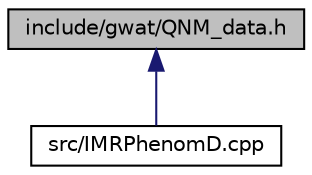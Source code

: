 digraph "include/gwat/QNM_data.h"
{
 // LATEX_PDF_SIZE
  edge [fontname="Helvetica",fontsize="10",labelfontname="Helvetica",labelfontsize="10"];
  node [fontname="Helvetica",fontsize="10",shape=record];
  Node1 [label="include/gwat/QNM_data.h",height=0.2,width=0.4,color="black", fillcolor="grey75", style="filled", fontcolor="black",tooltip=" "];
  Node1 -> Node2 [dir="back",color="midnightblue",fontsize="10",style="solid"];
  Node2 [label="src/IMRPhenomD.cpp",height=0.2,width=0.4,color="black", fillcolor="white", style="filled",URL="$IMRPhenomD_8cpp.html",tooltip=" "];
}
